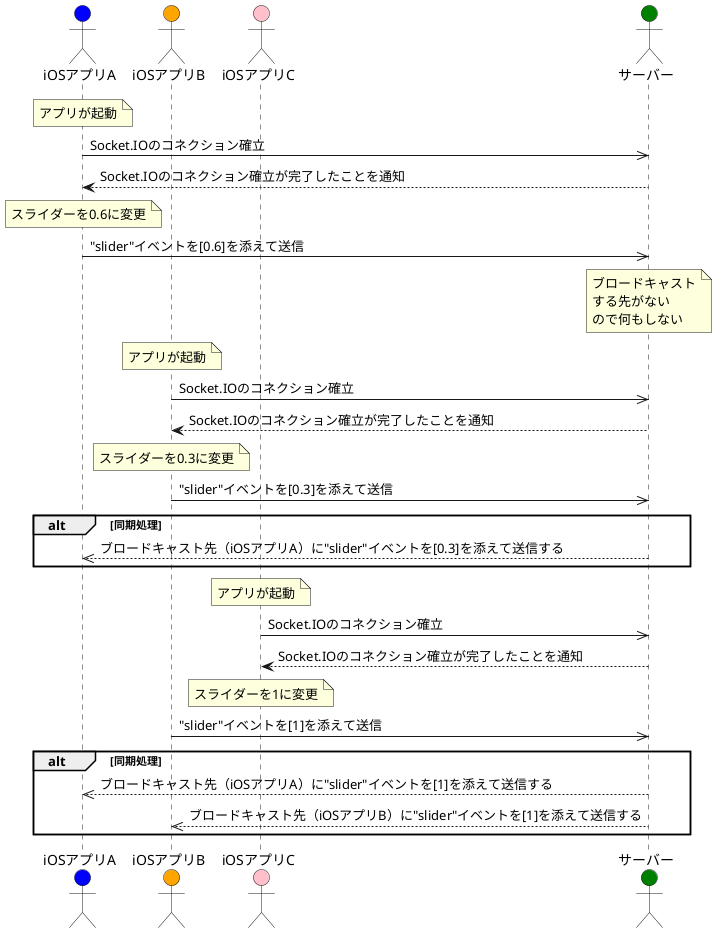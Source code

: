 @startuml
actor iOSアプリA #blue
actor iOSアプリB #orange
actor iOSアプリC #pink
actor サーバー #green
note over of iOSアプリA: アプリが起動
iOSアプリA ->> サーバー: Socket.IOのコネクション確立
サーバー --> iOSアプリA: Socket.IOのコネクション確立が完了したことを通知

note over of iOSアプリA: スライダーを0.6に変更

iOSアプリA ->> サーバー: "slider"イベントを[0.6]を添えて送信
note over of サーバー: ブロードキャスト\nする先がない\nので何もしない

note over of iOSアプリB: アプリが起動
iOSアプリB ->> サーバー: Socket.IOのコネクション確立
サーバー --> iOSアプリB: Socket.IOのコネクション確立が完了したことを通知

note over of iOSアプリB: スライダーを0.3に変更

iOSアプリB ->> サーバー: "slider"イベントを[0.3]を添えて送信
alt 同期処理
サーバー -->> iOSアプリA: ブロードキャスト先（iOSアプリA）に"slider"イベントを[0.3]を添えて送信する
end

note over of iOSアプリC: アプリが起動
iOSアプリC ->> サーバー: Socket.IOのコネクション確立
サーバー --> iOSアプリC: Socket.IOのコネクション確立が完了したことを通知

note over of iOSアプリC: スライダーを1に変更

iOSアプリB ->> サーバー: "slider"イベントを[1]を添えて送信
alt 同期処理
サーバー -->> iOSアプリA: ブロードキャスト先（iOSアプリA）に"slider"イベントを[1]を添えて送信する
サーバー -->> iOSアプリB: ブロードキャスト先（iOSアプリB）に"slider"イベントを[1]を添えて送信する
end

@enduml